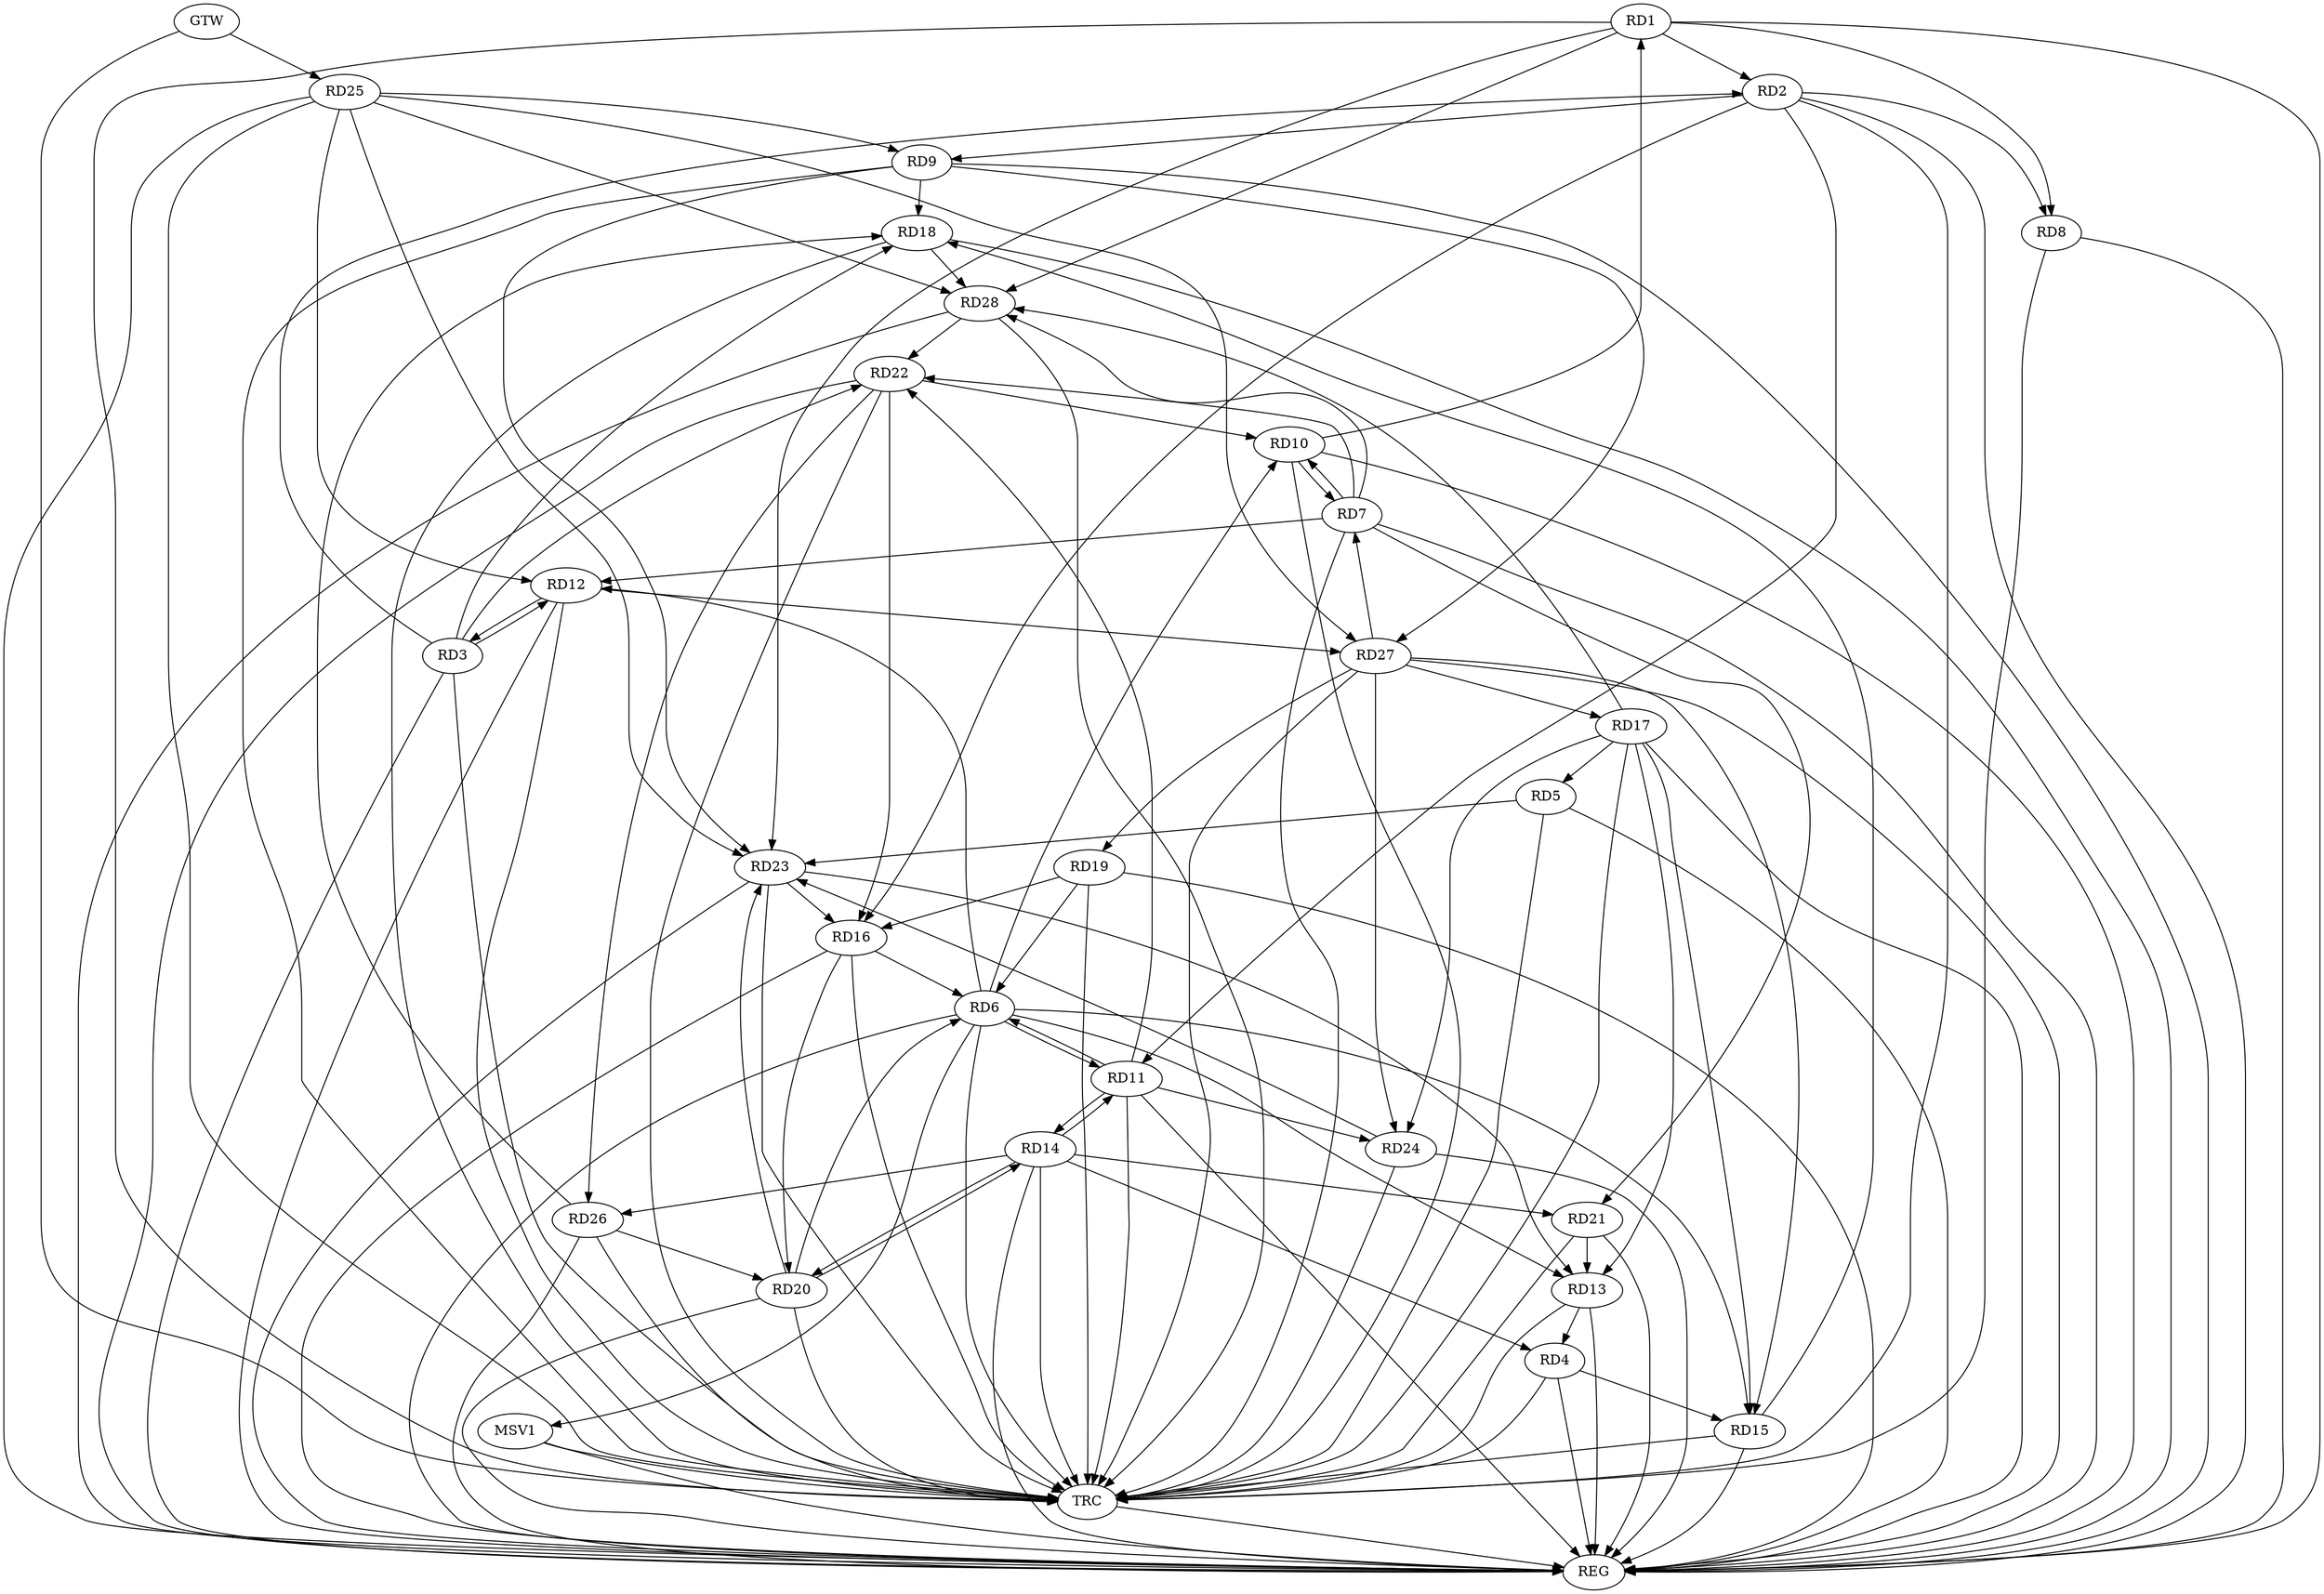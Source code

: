 strict digraph G {
  RD1 [ label="RD1" ];
  RD2 [ label="RD2" ];
  RD3 [ label="RD3" ];
  RD4 [ label="RD4" ];
  RD5 [ label="RD5" ];
  RD6 [ label="RD6" ];
  RD7 [ label="RD7" ];
  RD8 [ label="RD8" ];
  RD9 [ label="RD9" ];
  RD10 [ label="RD10" ];
  RD11 [ label="RD11" ];
  RD12 [ label="RD12" ];
  RD13 [ label="RD13" ];
  RD14 [ label="RD14" ];
  RD15 [ label="RD15" ];
  RD16 [ label="RD16" ];
  RD17 [ label="RD17" ];
  RD18 [ label="RD18" ];
  RD19 [ label="RD19" ];
  RD20 [ label="RD20" ];
  RD21 [ label="RD21" ];
  RD22 [ label="RD22" ];
  RD23 [ label="RD23" ];
  RD24 [ label="RD24" ];
  RD25 [ label="RD25" ];
  RD26 [ label="RD26" ];
  RD27 [ label="RD27" ];
  RD28 [ label="RD28" ];
  GTW [ label="GTW" ];
  REG [ label="REG" ];
  TRC [ label="TRC" ];
  MSV1 [ label="MSV1" ];
  RD1 -> RD2;
  RD1 -> RD8;
  RD10 -> RD1;
  RD1 -> RD23;
  RD1 -> RD28;
  RD3 -> RD2;
  RD2 -> RD8;
  RD2 -> RD9;
  RD2 -> RD11;
  RD2 -> RD16;
  RD3 -> RD12;
  RD12 -> RD3;
  RD3 -> RD18;
  RD3 -> RD22;
  RD13 -> RD4;
  RD14 -> RD4;
  RD4 -> RD15;
  RD17 -> RD5;
  RD5 -> RD23;
  RD6 -> RD10;
  RD6 -> RD11;
  RD11 -> RD6;
  RD6 -> RD12;
  RD6 -> RD13;
  RD6 -> RD15;
  RD16 -> RD6;
  RD19 -> RD6;
  RD20 -> RD6;
  RD7 -> RD10;
  RD10 -> RD7;
  RD7 -> RD12;
  RD7 -> RD21;
  RD7 -> RD22;
  RD27 -> RD7;
  RD7 -> RD28;
  RD9 -> RD18;
  RD9 -> RD23;
  RD25 -> RD9;
  RD9 -> RD27;
  RD22 -> RD10;
  RD11 -> RD14;
  RD14 -> RD11;
  RD11 -> RD22;
  RD11 -> RD24;
  RD25 -> RD12;
  RD12 -> RD27;
  RD17 -> RD13;
  RD21 -> RD13;
  RD23 -> RD13;
  RD14 -> RD20;
  RD20 -> RD14;
  RD14 -> RD21;
  RD14 -> RD26;
  RD17 -> RD15;
  RD15 -> RD18;
  RD27 -> RD15;
  RD19 -> RD16;
  RD16 -> RD20;
  RD22 -> RD16;
  RD23 -> RD16;
  RD17 -> RD24;
  RD27 -> RD17;
  RD17 -> RD28;
  RD26 -> RD18;
  RD18 -> RD28;
  RD27 -> RD19;
  RD20 -> RD23;
  RD26 -> RD20;
  RD22 -> RD26;
  RD28 -> RD22;
  RD24 -> RD23;
  RD25 -> RD23;
  RD27 -> RD24;
  RD25 -> RD27;
  RD25 -> RD28;
  GTW -> RD25;
  RD1 -> REG;
  RD2 -> REG;
  RD3 -> REG;
  RD4 -> REG;
  RD5 -> REG;
  RD6 -> REG;
  RD7 -> REG;
  RD8 -> REG;
  RD9 -> REG;
  RD10 -> REG;
  RD11 -> REG;
  RD12 -> REG;
  RD13 -> REG;
  RD14 -> REG;
  RD15 -> REG;
  RD16 -> REG;
  RD17 -> REG;
  RD18 -> REG;
  RD19 -> REG;
  RD20 -> REG;
  RD21 -> REG;
  RD22 -> REG;
  RD23 -> REG;
  RD24 -> REG;
  RD25 -> REG;
  RD26 -> REG;
  RD27 -> REG;
  RD28 -> REG;
  RD1 -> TRC;
  RD2 -> TRC;
  RD3 -> TRC;
  RD4 -> TRC;
  RD5 -> TRC;
  RD6 -> TRC;
  RD7 -> TRC;
  RD8 -> TRC;
  RD9 -> TRC;
  RD10 -> TRC;
  RD11 -> TRC;
  RD12 -> TRC;
  RD13 -> TRC;
  RD14 -> TRC;
  RD15 -> TRC;
  RD16 -> TRC;
  RD17 -> TRC;
  RD18 -> TRC;
  RD19 -> TRC;
  RD20 -> TRC;
  RD21 -> TRC;
  RD22 -> TRC;
  RD23 -> TRC;
  RD24 -> TRC;
  RD25 -> TRC;
  RD26 -> TRC;
  RD27 -> TRC;
  RD28 -> TRC;
  GTW -> TRC;
  TRC -> REG;
  RD6 -> MSV1;
  MSV1 -> REG;
  MSV1 -> TRC;
}
